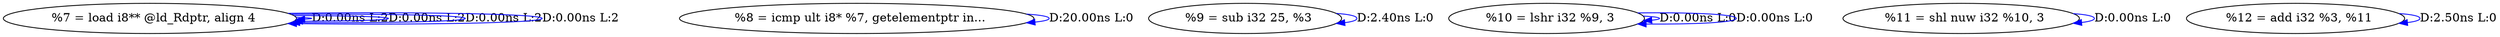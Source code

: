 digraph {
Node0x305f8e0[label="  %7 = load i8** @ld_Rdptr, align 4"];
Node0x305f8e0 -> Node0x305f8e0[label="D:0.00ns L:2",color=blue];
Node0x305f8e0 -> Node0x305f8e0[label="D:0.00ns L:2",color=blue];
Node0x305f8e0 -> Node0x305f8e0[label="D:0.00ns L:2",color=blue];
Node0x305f8e0 -> Node0x305f8e0[label="D:0.00ns L:2",color=blue];
Node0x305f9c0[label="  %8 = icmp ult i8* %7, getelementptr in..."];
Node0x305f9c0 -> Node0x305f9c0[label="D:20.00ns L:0",color=blue];
Node0x305faa0[label="  %9 = sub i32 25, %3"];
Node0x305faa0 -> Node0x305faa0[label="D:2.40ns L:0",color=blue];
Node0x305fc10[label="  %10 = lshr i32 %9, 3"];
Node0x305fc10 -> Node0x305fc10[label="D:0.00ns L:0",color=blue];
Node0x305fc10 -> Node0x305fc10[label="D:0.00ns L:0",color=blue];
Node0x305fcf0[label="  %11 = shl nuw i32 %10, 3"];
Node0x305fcf0 -> Node0x305fcf0[label="D:0.00ns L:0",color=blue];
Node0x305fdd0[label="  %12 = add i32 %3, %11"];
Node0x305fdd0 -> Node0x305fdd0[label="D:2.50ns L:0",color=blue];
}

